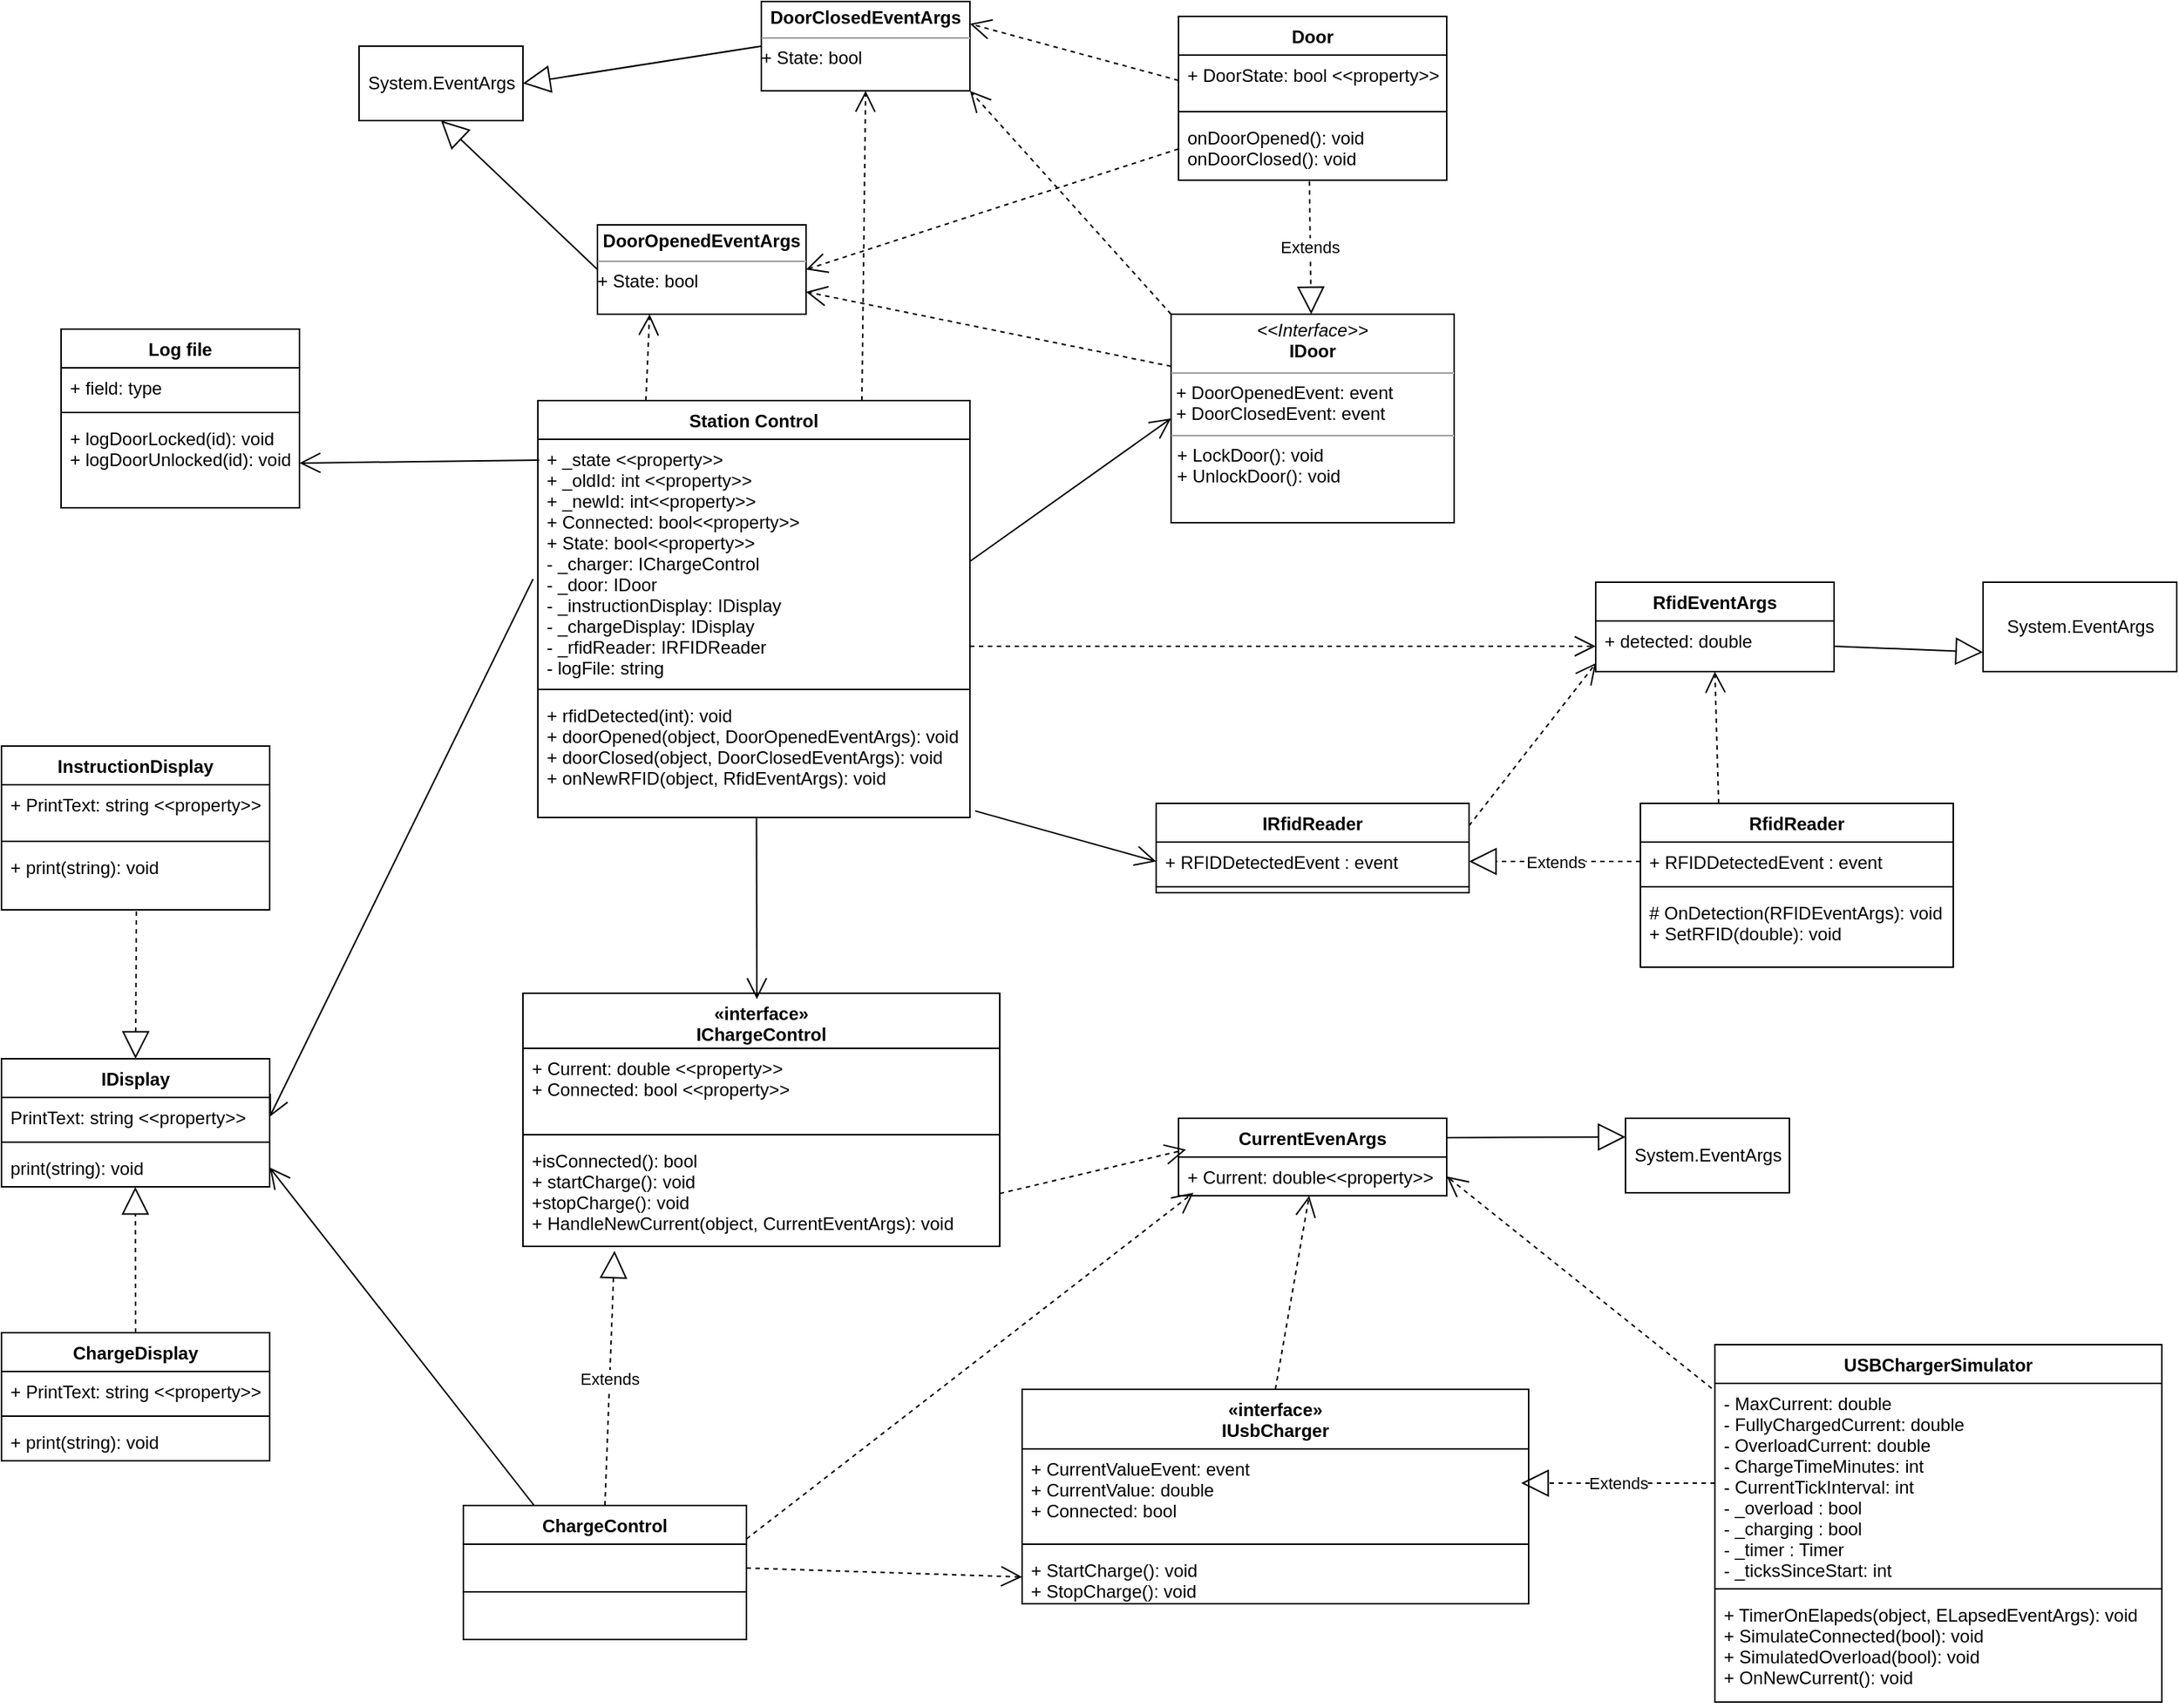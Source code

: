 <mxfile version="16.5.1" type="device"><diagram id="M8B4L-a6cHP2APJxVHDF" name="Side-1"><mxGraphModel dx="1713" dy="1231" grid="1" gridSize="10" guides="1" tooltips="1" connect="1" arrows="1" fold="1" page="1" pageScale="1" pageWidth="1200" pageHeight="1600" math="0" shadow="0"><root><mxCell id="0"/><mxCell id="1" parent="0"/><mxCell id="GhwjxGsXcL0qUjxKpyKz-1" value="InstructionDisplay" style="swimlane;fontStyle=1;align=center;verticalAlign=top;childLayout=stackLayout;horizontal=1;startSize=26;horizontalStack=0;resizeParent=1;resizeParentMax=0;resizeLast=0;collapsible=1;marginBottom=0;" parent="1" vertex="1"><mxGeometry x="80" y="500" width="180" height="110" as="geometry"/></mxCell><mxCell id="GhwjxGsXcL0qUjxKpyKz-2" value="+ PrintText: string &lt;&lt;property&gt;&gt;" style="text;strokeColor=none;fillColor=none;align=left;verticalAlign=top;spacingLeft=4;spacingRight=4;overflow=hidden;rotatable=0;points=[[0,0.5],[1,0.5]];portConstraint=eastwest;" parent="GhwjxGsXcL0qUjxKpyKz-1" vertex="1"><mxGeometry y="26" width="180" height="34" as="geometry"/></mxCell><mxCell id="GhwjxGsXcL0qUjxKpyKz-3" value="" style="line;strokeWidth=1;fillColor=none;align=left;verticalAlign=middle;spacingTop=-1;spacingLeft=3;spacingRight=3;rotatable=0;labelPosition=right;points=[];portConstraint=eastwest;" parent="GhwjxGsXcL0qUjxKpyKz-1" vertex="1"><mxGeometry y="60" width="180" height="8" as="geometry"/></mxCell><mxCell id="GhwjxGsXcL0qUjxKpyKz-4" value="+ print(string): void" style="text;strokeColor=none;fillColor=none;align=left;verticalAlign=top;spacingLeft=4;spacingRight=4;overflow=hidden;rotatable=0;points=[[0,0.5],[1,0.5]];portConstraint=eastwest;" parent="GhwjxGsXcL0qUjxKpyKz-1" vertex="1"><mxGeometry y="68" width="180" height="42" as="geometry"/></mxCell><mxCell id="GhwjxGsXcL0qUjxKpyKz-5" value="ChargeControl" style="swimlane;fontStyle=1;align=center;verticalAlign=top;childLayout=stackLayout;horizontal=1;startSize=26;horizontalStack=0;resizeParent=1;resizeParentMax=0;resizeLast=0;collapsible=1;marginBottom=0;" parent="1" vertex="1"><mxGeometry x="390" y="1010" width="190" height="90" as="geometry"/></mxCell><mxCell id="GhwjxGsXcL0qUjxKpyKz-7" value="" style="line;strokeWidth=1;fillColor=none;align=left;verticalAlign=middle;spacingTop=-1;spacingLeft=3;spacingRight=3;rotatable=0;labelPosition=right;points=[];portConstraint=eastwest;" parent="GhwjxGsXcL0qUjxKpyKz-5" vertex="1"><mxGeometry y="26" width="190" height="64" as="geometry"/></mxCell><mxCell id="GhwjxGsXcL0qUjxKpyKz-9" value="Station Control" style="swimlane;fontStyle=1;align=center;verticalAlign=top;childLayout=stackLayout;horizontal=1;startSize=26;horizontalStack=0;resizeParent=1;resizeParentMax=0;resizeLast=0;collapsible=1;marginBottom=0;" parent="1" vertex="1"><mxGeometry x="440" y="268" width="290" height="280" as="geometry"/></mxCell><mxCell id="GhwjxGsXcL0qUjxKpyKz-10" value="+ _state &lt;&lt;property&gt;&gt;&#10;+ _oldId: int &lt;&lt;property&gt;&gt;&#10;+ _newId: int&lt;&lt;property&gt;&gt;&#10;+ Connected: bool&lt;&lt;property&gt;&gt;&#10;+ State: bool&lt;&lt;property&gt;&gt;&#10;- _charger: IChargeControl&#10;- _door: IDoor&#10;- _instructionDisplay: IDisplay&#10;- _chargeDisplay: IDisplay&#10;- _rfidReader: IRFIDReader&#10;- logFile: string" style="text;strokeColor=none;fillColor=none;align=left;verticalAlign=top;spacingLeft=4;spacingRight=4;overflow=hidden;rotatable=0;points=[[0,0.5],[1,0.5]];portConstraint=eastwest;" parent="GhwjxGsXcL0qUjxKpyKz-9" vertex="1"><mxGeometry y="26" width="290" height="164" as="geometry"/></mxCell><mxCell id="GhwjxGsXcL0qUjxKpyKz-11" value="" style="line;strokeWidth=1;fillColor=none;align=left;verticalAlign=middle;spacingTop=-1;spacingLeft=3;spacingRight=3;rotatable=0;labelPosition=right;points=[];portConstraint=eastwest;" parent="GhwjxGsXcL0qUjxKpyKz-9" vertex="1"><mxGeometry y="190" width="290" height="8" as="geometry"/></mxCell><mxCell id="GhwjxGsXcL0qUjxKpyKz-12" value="+ rfidDetected(int): void&#10;+ doorOpened(object, DoorOpenedEventArgs): void&#10;+ doorClosed(object, DoorClosedEventArgs): void&#10;+ onNewRFID(object, RfidEventArgs): void&#10;" style="text;strokeColor=none;fillColor=none;align=left;verticalAlign=top;spacingLeft=4;spacingRight=4;overflow=hidden;rotatable=0;points=[[0,0.5],[1,0.5]];portConstraint=eastwest;" parent="GhwjxGsXcL0qUjxKpyKz-9" vertex="1"><mxGeometry y="198" width="290" height="82" as="geometry"/></mxCell><mxCell id="GhwjxGsXcL0qUjxKpyKz-21" value="Log file" style="swimlane;fontStyle=1;align=center;verticalAlign=top;childLayout=stackLayout;horizontal=1;startSize=26;horizontalStack=0;resizeParent=1;resizeParentMax=0;resizeLast=0;collapsible=1;marginBottom=0;" parent="1" vertex="1"><mxGeometry x="120" y="220" width="160" height="120" as="geometry"/></mxCell><mxCell id="GhwjxGsXcL0qUjxKpyKz-22" value="+ field: type" style="text;strokeColor=none;fillColor=none;align=left;verticalAlign=top;spacingLeft=4;spacingRight=4;overflow=hidden;rotatable=0;points=[[0,0.5],[1,0.5]];portConstraint=eastwest;" parent="GhwjxGsXcL0qUjxKpyKz-21" vertex="1"><mxGeometry y="26" width="160" height="26" as="geometry"/></mxCell><mxCell id="GhwjxGsXcL0qUjxKpyKz-23" value="" style="line;strokeWidth=1;fillColor=none;align=left;verticalAlign=middle;spacingTop=-1;spacingLeft=3;spacingRight=3;rotatable=0;labelPosition=right;points=[];portConstraint=eastwest;" parent="GhwjxGsXcL0qUjxKpyKz-21" vertex="1"><mxGeometry y="52" width="160" height="8" as="geometry"/></mxCell><mxCell id="GhwjxGsXcL0qUjxKpyKz-24" value="+ logDoorLocked(id): void&#10;+ logDoorUnlocked(id): void" style="text;strokeColor=none;fillColor=none;align=left;verticalAlign=top;spacingLeft=4;spacingRight=4;overflow=hidden;rotatable=0;points=[[0,0.5],[1,0.5]];portConstraint=eastwest;" parent="GhwjxGsXcL0qUjxKpyKz-21" vertex="1"><mxGeometry y="60" width="160" height="60" as="geometry"/></mxCell><mxCell id="GhwjxGsXcL0qUjxKpyKz-25" value="USBChargerSimulator" style="swimlane;fontStyle=1;align=center;verticalAlign=top;childLayout=stackLayout;horizontal=1;startSize=26;horizontalStack=0;resizeParent=1;resizeParentMax=0;resizeLast=0;collapsible=1;marginBottom=0;" parent="1" vertex="1"><mxGeometry x="1230" y="902" width="300" height="240" as="geometry"/></mxCell><mxCell id="GhwjxGsXcL0qUjxKpyKz-26" value="- MaxCurrent: double&#10;- FullyChargedCurrent: double&#10;- OverloadCurrent: double&#10;- ChargeTimeMinutes: int&#10;- CurrentTickInterval: int&#10;- _overload : bool&#10;- _charging : bool&#10;- _timer : Timer&#10;- _ticksSinceStart: int" style="text;strokeColor=none;fillColor=none;align=left;verticalAlign=top;spacingLeft=4;spacingRight=4;overflow=hidden;rotatable=0;points=[[0,0.5],[1,0.5]];portConstraint=eastwest;" parent="GhwjxGsXcL0qUjxKpyKz-25" vertex="1"><mxGeometry y="26" width="300" height="134" as="geometry"/></mxCell><mxCell id="GhwjxGsXcL0qUjxKpyKz-27" value="" style="line;strokeWidth=1;fillColor=none;align=left;verticalAlign=middle;spacingTop=-1;spacingLeft=3;spacingRight=3;rotatable=0;labelPosition=right;points=[];portConstraint=eastwest;" parent="GhwjxGsXcL0qUjxKpyKz-25" vertex="1"><mxGeometry y="160" width="300" height="8" as="geometry"/></mxCell><mxCell id="GhwjxGsXcL0qUjxKpyKz-28" value="+ TimerOnElapeds(object, ELapsedEventArgs): void&#10;+ SimulateConnected(bool): void&#10;+ SimulatedOverload(bool): void&#10;+ OnNewCurrent(): void" style="text;strokeColor=none;fillColor=none;align=left;verticalAlign=top;spacingLeft=4;spacingRight=4;overflow=hidden;rotatable=0;points=[[0,0.5],[1,0.5]];portConstraint=eastwest;" parent="GhwjxGsXcL0qUjxKpyKz-25" vertex="1"><mxGeometry y="168" width="300" height="72" as="geometry"/></mxCell><mxCell id="GhwjxGsXcL0qUjxKpyKz-32" value="Extends" style="endArrow=block;endSize=16;endFill=0;html=1;rounded=0;exitX=0;exitY=0.5;exitDx=0;exitDy=0;dashed=1;" parent="1" source="GhwjxGsXcL0qUjxKpyKz-26" edge="1"><mxGeometry width="160" relative="1" as="geometry"><mxPoint x="1170" y="670" as="sourcePoint"/><mxPoint x="1100" y="995" as="targetPoint"/></mxGeometry></mxCell><mxCell id="GhwjxGsXcL0qUjxKpyKz-33" value="Extends" style="endArrow=block;endSize=16;endFill=0;html=1;rounded=0;dashed=1;exitX=0.488;exitY=1.019;exitDx=0;exitDy=0;exitPerimeter=0;" parent="1" source="WpvBjVTXzfyL3AGCRuRO-4" target="pkkwGSRMm9zGCnk-xLgC-27" edge="1"><mxGeometry width="160" relative="1" as="geometry"><mxPoint x="890" y="160" as="sourcePoint"/><mxPoint x="890" y="230" as="targetPoint"/></mxGeometry></mxCell><mxCell id="GhwjxGsXcL0qUjxKpyKz-35" value="Extends" style="endArrow=block;endSize=16;endFill=0;html=1;rounded=0;exitX=0.5;exitY=0;exitDx=0;exitDy=0;dashed=1;entryX=0.192;entryY=1.042;entryDx=0;entryDy=0;entryPerimeter=0;" parent="1" source="GhwjxGsXcL0qUjxKpyKz-5" target="GhwjxGsXcL0qUjxKpyKz-69" edge="1"><mxGeometry width="160" relative="1" as="geometry"><mxPoint x="644.5" y="683" as="sourcePoint"/><mxPoint x="485" y="880" as="targetPoint"/></mxGeometry></mxCell><mxCell id="GhwjxGsXcL0qUjxKpyKz-36" value="RfidReader" style="swimlane;fontStyle=1;align=center;verticalAlign=top;childLayout=stackLayout;horizontal=1;startSize=26;horizontalStack=0;resizeParent=1;resizeParentMax=0;resizeLast=0;collapsible=1;marginBottom=0;" parent="1" vertex="1"><mxGeometry x="1180" y="538.5" width="210" height="110" as="geometry"/></mxCell><mxCell id="GhwjxGsXcL0qUjxKpyKz-37" value="+ RFIDDetectedEvent : event" style="text;strokeColor=none;fillColor=none;align=left;verticalAlign=top;spacingLeft=4;spacingRight=4;overflow=hidden;rotatable=0;points=[[0,0.5],[1,0.5]];portConstraint=eastwest;" parent="GhwjxGsXcL0qUjxKpyKz-36" vertex="1"><mxGeometry y="26" width="210" height="26" as="geometry"/></mxCell><mxCell id="GhwjxGsXcL0qUjxKpyKz-38" value="" style="line;strokeWidth=1;fillColor=none;align=left;verticalAlign=middle;spacingTop=-1;spacingLeft=3;spacingRight=3;rotatable=0;labelPosition=right;points=[];portConstraint=eastwest;" parent="GhwjxGsXcL0qUjxKpyKz-36" vertex="1"><mxGeometry y="52" width="210" height="8" as="geometry"/></mxCell><mxCell id="GhwjxGsXcL0qUjxKpyKz-39" value="# OnDetection(RFIDEventArgs): void&#10;+ SetRFID(double): void" style="text;strokeColor=none;fillColor=none;align=left;verticalAlign=top;spacingLeft=4;spacingRight=4;overflow=hidden;rotatable=0;points=[[0,0.5],[1,0.5]];portConstraint=eastwest;" parent="GhwjxGsXcL0qUjxKpyKz-36" vertex="1"><mxGeometry y="60" width="210" height="50" as="geometry"/></mxCell><mxCell id="GhwjxGsXcL0qUjxKpyKz-40" value="«interface»&#10;IUsbCharger" style="swimlane;fontStyle=1;align=center;verticalAlign=top;childLayout=stackLayout;horizontal=1;startSize=40;horizontalStack=0;resizeParent=1;resizeParentMax=0;resizeLast=0;collapsible=1;marginBottom=0;" parent="1" vertex="1"><mxGeometry x="765" y="932" width="340" height="144" as="geometry"/></mxCell><mxCell id="GhwjxGsXcL0qUjxKpyKz-41" value="+ CurrentValueEvent: event&#10;+ CurrentValue: double&#10;+ Connected: bool" style="text;strokeColor=none;fillColor=none;align=left;verticalAlign=top;spacingLeft=4;spacingRight=4;overflow=hidden;rotatable=0;points=[[0,0.5],[1,0.5]];portConstraint=eastwest;" parent="GhwjxGsXcL0qUjxKpyKz-40" vertex="1"><mxGeometry y="40" width="340" height="60" as="geometry"/></mxCell><mxCell id="GhwjxGsXcL0qUjxKpyKz-42" value="" style="line;strokeWidth=1;fillColor=none;align=left;verticalAlign=middle;spacingTop=-1;spacingLeft=3;spacingRight=3;rotatable=0;labelPosition=right;points=[];portConstraint=eastwest;" parent="GhwjxGsXcL0qUjxKpyKz-40" vertex="1"><mxGeometry y="100" width="340" height="8" as="geometry"/></mxCell><mxCell id="GhwjxGsXcL0qUjxKpyKz-43" value="+ StartCharge(): void&#10;+ StopCharge(): void" style="text;strokeColor=none;fillColor=none;align=left;verticalAlign=top;spacingLeft=4;spacingRight=4;overflow=hidden;rotatable=0;points=[[0,0.5],[1,0.5]];portConstraint=eastwest;" parent="GhwjxGsXcL0qUjxKpyKz-40" vertex="1"><mxGeometry y="108" width="340" height="36" as="geometry"/></mxCell><mxCell id="GhwjxGsXcL0qUjxKpyKz-50" value="System.EventArgs" style="html=1;" parent="1" vertex="1"><mxGeometry x="1170" y="750" width="110" height="50" as="geometry"/></mxCell><mxCell id="GhwjxGsXcL0qUjxKpyKz-51" value="CurrentEvenArgs" style="swimlane;fontStyle=1;align=center;verticalAlign=top;childLayout=stackLayout;horizontal=1;startSize=26;horizontalStack=0;resizeParent=1;resizeParentMax=0;resizeLast=0;collapsible=1;marginBottom=0;" parent="1" vertex="1"><mxGeometry x="870" y="750" width="180" height="52" as="geometry"/></mxCell><mxCell id="GhwjxGsXcL0qUjxKpyKz-52" value="+ Current: double&lt;&lt;property&gt;&gt;" style="text;strokeColor=none;fillColor=none;align=left;verticalAlign=top;spacingLeft=4;spacingRight=4;overflow=hidden;rotatable=0;points=[[0,0.5],[1,0.5]];portConstraint=eastwest;" parent="GhwjxGsXcL0qUjxKpyKz-51" vertex="1"><mxGeometry y="26" width="180" height="26" as="geometry"/></mxCell><mxCell id="GhwjxGsXcL0qUjxKpyKz-55" value="" style="endArrow=block;endSize=16;endFill=0;html=1;rounded=0;exitX=1;exitY=0.25;exitDx=0;exitDy=0;entryX=0;entryY=0.25;entryDx=0;entryDy=0;" parent="1" source="GhwjxGsXcL0qUjxKpyKz-51" target="GhwjxGsXcL0qUjxKpyKz-50" edge="1"><mxGeometry x="0.143" y="-19" width="160" relative="1" as="geometry"><mxPoint x="900" y="942" as="sourcePoint"/><mxPoint x="900" y="1032" as="targetPoint"/><mxPoint as="offset"/></mxGeometry></mxCell><mxCell id="GhwjxGsXcL0qUjxKpyKz-63" value="" style="endArrow=open;endSize=12;dashed=1;html=1;rounded=0;entryX=0;entryY=0.5;entryDx=0;entryDy=0;" parent="1" target="GhwjxGsXcL0qUjxKpyKz-43" edge="1"><mxGeometry width="160" relative="1" as="geometry"><mxPoint x="580" y="1052" as="sourcePoint"/><mxPoint x="770" y="1067" as="targetPoint"/></mxGeometry></mxCell><mxCell id="GhwjxGsXcL0qUjxKpyKz-66" value="«interface»&#10;IChargeControl" style="swimlane;fontStyle=1;align=center;verticalAlign=top;childLayout=stackLayout;horizontal=1;startSize=37;horizontalStack=0;resizeParent=1;resizeParentMax=0;resizeLast=0;collapsible=1;marginBottom=0;" parent="1" vertex="1"><mxGeometry x="430" y="666" width="320" height="170" as="geometry"/></mxCell><mxCell id="GhwjxGsXcL0qUjxKpyKz-67" value="+ Current: double &lt;&lt;property&gt;&gt;&#10;+ Connected: bool &lt;&lt;property&gt;&gt;" style="text;strokeColor=none;fillColor=none;align=left;verticalAlign=top;spacingLeft=4;spacingRight=4;overflow=hidden;rotatable=0;points=[[0,0.5],[1,0.5]];portConstraint=eastwest;" parent="GhwjxGsXcL0qUjxKpyKz-66" vertex="1"><mxGeometry y="37" width="320" height="54" as="geometry"/></mxCell><mxCell id="GhwjxGsXcL0qUjxKpyKz-68" value="" style="line;strokeWidth=1;fillColor=none;align=left;verticalAlign=middle;spacingTop=-1;spacingLeft=3;spacingRight=3;rotatable=0;labelPosition=right;points=[];portConstraint=eastwest;" parent="GhwjxGsXcL0qUjxKpyKz-66" vertex="1"><mxGeometry y="91" width="320" height="8" as="geometry"/></mxCell><mxCell id="GhwjxGsXcL0qUjxKpyKz-69" value="+isConnected(): bool&#10;+ startCharge(): void&#10;+stopCharge(): void&#10;+ HandleNewCurrent(object, CurrentEventArgs): void" style="text;strokeColor=none;fillColor=none;align=left;verticalAlign=top;spacingLeft=4;spacingRight=4;overflow=hidden;rotatable=0;points=[[0,0.5],[1,0.5]];portConstraint=eastwest;" parent="GhwjxGsXcL0qUjxKpyKz-66" vertex="1"><mxGeometry y="99" width="320" height="71" as="geometry"/></mxCell><mxCell id="WpvBjVTXzfyL3AGCRuRO-1" value="Door" style="swimlane;fontStyle=1;align=center;verticalAlign=top;childLayout=stackLayout;horizontal=1;startSize=26;horizontalStack=0;resizeParent=1;resizeParentMax=0;resizeLast=0;collapsible=1;marginBottom=0;" parent="1" vertex="1"><mxGeometry x="870" y="10" width="180" height="110" as="geometry"><mxRectangle x="810" width="60" height="26" as="alternateBounds"/></mxGeometry></mxCell><mxCell id="WpvBjVTXzfyL3AGCRuRO-2" value="+ DoorState: bool &lt;&lt;property&gt;&gt;" style="text;strokeColor=none;fillColor=none;align=left;verticalAlign=top;spacingLeft=4;spacingRight=4;overflow=hidden;rotatable=0;points=[[0,0.5],[1,0.5]];portConstraint=eastwest;" parent="WpvBjVTXzfyL3AGCRuRO-1" vertex="1"><mxGeometry y="26" width="180" height="34" as="geometry"/></mxCell><mxCell id="WpvBjVTXzfyL3AGCRuRO-3" value="" style="line;strokeWidth=1;fillColor=none;align=left;verticalAlign=middle;spacingTop=-1;spacingLeft=3;spacingRight=3;rotatable=0;labelPosition=right;points=[];portConstraint=eastwest;" parent="WpvBjVTXzfyL3AGCRuRO-1" vertex="1"><mxGeometry y="60" width="180" height="8" as="geometry"/></mxCell><mxCell id="WpvBjVTXzfyL3AGCRuRO-4" value="onDoorOpened(): void&#10;onDoorClosed(): void" style="text;strokeColor=none;fillColor=none;align=left;verticalAlign=top;spacingLeft=4;spacingRight=4;overflow=hidden;rotatable=0;points=[[0,0.5],[1,0.5]];portConstraint=eastwest;" parent="WpvBjVTXzfyL3AGCRuRO-1" vertex="1"><mxGeometry y="68" width="180" height="42" as="geometry"/></mxCell><mxCell id="WpvBjVTXzfyL3AGCRuRO-5" value="IDisplay" style="swimlane;fontStyle=1;align=center;verticalAlign=top;childLayout=stackLayout;horizontal=1;startSize=26;horizontalStack=0;resizeParent=1;resizeParentMax=0;resizeLast=0;collapsible=1;marginBottom=0;" parent="1" vertex="1"><mxGeometry x="80" y="710" width="180" height="86" as="geometry"/></mxCell><mxCell id="WpvBjVTXzfyL3AGCRuRO-6" value="PrintText: string &lt;&lt;property&gt;&gt;" style="text;strokeColor=none;fillColor=none;align=left;verticalAlign=top;spacingLeft=4;spacingRight=4;overflow=hidden;rotatable=0;points=[[0,0.5],[1,0.5]];portConstraint=eastwest;" parent="WpvBjVTXzfyL3AGCRuRO-5" vertex="1"><mxGeometry y="26" width="180" height="26" as="geometry"/></mxCell><mxCell id="WpvBjVTXzfyL3AGCRuRO-7" value="" style="line;strokeWidth=1;fillColor=none;align=left;verticalAlign=middle;spacingTop=-1;spacingLeft=3;spacingRight=3;rotatable=0;labelPosition=right;points=[];portConstraint=eastwest;" parent="WpvBjVTXzfyL3AGCRuRO-5" vertex="1"><mxGeometry y="52" width="180" height="8" as="geometry"/></mxCell><mxCell id="WpvBjVTXzfyL3AGCRuRO-8" value="print(string): void" style="text;strokeColor=none;fillColor=none;align=left;verticalAlign=top;spacingLeft=4;spacingRight=4;overflow=hidden;rotatable=0;points=[[0,0.5],[1,0.5]];portConstraint=eastwest;" parent="WpvBjVTXzfyL3AGCRuRO-5" vertex="1"><mxGeometry y="60" width="180" height="26" as="geometry"/></mxCell><mxCell id="WpvBjVTXzfyL3AGCRuRO-9" value="IRfidReader" style="swimlane;fontStyle=1;align=center;verticalAlign=top;childLayout=stackLayout;horizontal=1;startSize=26;horizontalStack=0;resizeParent=1;resizeParentMax=0;resizeLast=0;collapsible=1;marginBottom=0;" parent="1" vertex="1"><mxGeometry x="855" y="538.5" width="210" height="60" as="geometry"/></mxCell><mxCell id="WpvBjVTXzfyL3AGCRuRO-10" value="+ RFIDDetectedEvent : event" style="text;strokeColor=none;fillColor=none;align=left;verticalAlign=top;spacingLeft=4;spacingRight=4;overflow=hidden;rotatable=0;points=[[0,0.5],[1,0.5]];portConstraint=eastwest;" parent="WpvBjVTXzfyL3AGCRuRO-9" vertex="1"><mxGeometry y="26" width="210" height="26" as="geometry"/></mxCell><mxCell id="WpvBjVTXzfyL3AGCRuRO-11" value="" style="line;strokeWidth=1;fillColor=none;align=left;verticalAlign=middle;spacingTop=-1;spacingLeft=3;spacingRight=3;rotatable=0;labelPosition=right;points=[];portConstraint=eastwest;" parent="WpvBjVTXzfyL3AGCRuRO-9" vertex="1"><mxGeometry y="52" width="210" height="8" as="geometry"/></mxCell><mxCell id="WpvBjVTXzfyL3AGCRuRO-13" value="System.EventArgs" style="html=1;" parent="1" vertex="1"><mxGeometry x="320" y="30" width="110" height="50" as="geometry"/></mxCell><mxCell id="WpvBjVTXzfyL3AGCRuRO-17" value="" style="endArrow=block;endSize=16;endFill=0;html=1;rounded=0;entryX=0.5;entryY=1;entryDx=0;entryDy=0;exitX=0;exitY=0.5;exitDx=0;exitDy=0;" parent="1" source="pkkwGSRMm9zGCnk-xLgC-6" target="WpvBjVTXzfyL3AGCRuRO-13" edge="1"><mxGeometry x="0.143" y="-19" width="160" relative="1" as="geometry"><mxPoint x="570" y="-50" as="sourcePoint"/><mxPoint x="612.24" y="100" as="targetPoint"/><mxPoint as="offset"/></mxGeometry></mxCell><mxCell id="WpvBjVTXzfyL3AGCRuRO-22" value="" style="endArrow=open;endSize=12;dashed=1;html=1;rounded=0;entryX=1;entryY=0.5;entryDx=0;entryDy=0;exitX=0;exitY=0.5;exitDx=0;exitDy=0;" parent="1" source="WpvBjVTXzfyL3AGCRuRO-4" target="pkkwGSRMm9zGCnk-xLgC-6" edge="1"><mxGeometry width="160" relative="1" as="geometry"><mxPoint x="810" y="42" as="sourcePoint"/><mxPoint x="720" y="28" as="targetPoint"/></mxGeometry></mxCell><mxCell id="WpvBjVTXzfyL3AGCRuRO-23" value="System.EventArgs" style="html=1;" parent="1" vertex="1"><mxGeometry x="1410" y="390" width="130" height="60" as="geometry"/></mxCell><mxCell id="WpvBjVTXzfyL3AGCRuRO-24" value="" style="endArrow=block;endSize=16;endFill=0;html=1;rounded=0;exitX=1;exitY=0.5;exitDx=0;exitDy=0;" parent="1" source="WpvBjVTXzfyL3AGCRuRO-26" edge="1"><mxGeometry x="0.143" y="-19" width="160" relative="1" as="geometry"><mxPoint x="1350" y="367" as="sourcePoint"/><mxPoint x="1410" y="437" as="targetPoint"/><mxPoint as="offset"/></mxGeometry></mxCell><mxCell id="WpvBjVTXzfyL3AGCRuRO-25" value="RfidEventArgs" style="swimlane;fontStyle=1;align=center;verticalAlign=top;childLayout=stackLayout;horizontal=1;startSize=26;horizontalStack=0;resizeParent=1;resizeParentMax=0;resizeLast=0;collapsible=1;marginBottom=0;" parent="1" vertex="1"><mxGeometry x="1150" y="390" width="160" height="60" as="geometry"/></mxCell><mxCell id="WpvBjVTXzfyL3AGCRuRO-26" value="+ detected: double" style="text;strokeColor=none;fillColor=none;align=left;verticalAlign=top;spacingLeft=4;spacingRight=4;overflow=hidden;rotatable=0;points=[[0,0.5],[1,0.5]];portConstraint=eastwest;" parent="WpvBjVTXzfyL3AGCRuRO-25" vertex="1"><mxGeometry y="26" width="160" height="34" as="geometry"/></mxCell><mxCell id="WpvBjVTXzfyL3AGCRuRO-30" value="" style="endArrow=block;endSize=16;endFill=0;html=1;rounded=0;entryX=0.5;entryY=0;entryDx=0;entryDy=0;dashed=1;exitX=0.503;exitY=1.024;exitDx=0;exitDy=0;exitPerimeter=0;" parent="1" source="GhwjxGsXcL0qUjxKpyKz-4" target="WpvBjVTXzfyL3AGCRuRO-5" edge="1"><mxGeometry x="0.143" y="-19" width="160" relative="1" as="geometry"><mxPoint x="170" y="550" as="sourcePoint"/><mxPoint x="290" y="723" as="targetPoint"/><mxPoint as="offset"/></mxGeometry></mxCell><mxCell id="WpvBjVTXzfyL3AGCRuRO-31" value="" style="endArrow=open;endSize=12;html=1;rounded=0;exitX=-0.011;exitY=0.572;exitDx=0;exitDy=0;entryX=1;entryY=0.5;entryDx=0;entryDy=0;endFill=0;exitPerimeter=0;" parent="1" source="GhwjxGsXcL0qUjxKpyKz-10" target="WpvBjVTXzfyL3AGCRuRO-6" edge="1"><mxGeometry width="160" relative="1" as="geometry"><mxPoint x="700" y="720" as="sourcePoint"/><mxPoint x="900" y="720" as="targetPoint"/></mxGeometry></mxCell><mxCell id="WpvBjVTXzfyL3AGCRuRO-35" value="" style="endArrow=open;endSize=12;dashed=1;html=1;rounded=0;exitX=0.75;exitY=0;exitDx=0;exitDy=0;entryX=0.5;entryY=1;entryDx=0;entryDy=0;" parent="1" source="GhwjxGsXcL0qUjxKpyKz-9" target="pkkwGSRMm9zGCnk-xLgC-7" edge="1"><mxGeometry width="160" relative="1" as="geometry"><mxPoint x="835" y="408" as="sourcePoint"/><mxPoint x="560" y="160" as="targetPoint"/></mxGeometry></mxCell><mxCell id="WpvBjVTXzfyL3AGCRuRO-36" value="" style="endArrow=open;endSize=12;html=1;rounded=0;exitX=1;exitY=0.5;exitDx=0;exitDy=0;entryX=0;entryY=0.5;entryDx=0;entryDy=0;" parent="1" source="GhwjxGsXcL0qUjxKpyKz-10" edge="1" target="pkkwGSRMm9zGCnk-xLgC-27"><mxGeometry width="160" relative="1" as="geometry"><mxPoint x="585" y="286" as="sourcePoint"/><mxPoint x="810" y="259" as="targetPoint"/></mxGeometry></mxCell><mxCell id="WpvBjVTXzfyL3AGCRuRO-39" value="" style="endArrow=open;endSize=12;dashed=1;html=1;rounded=0;entryX=0;entryY=0.5;entryDx=0;entryDy=0;" parent="1" target="WpvBjVTXzfyL3AGCRuRO-26" edge="1"><mxGeometry width="160" relative="1" as="geometry"><mxPoint x="730" y="433" as="sourcePoint"/><mxPoint x="855" y="286.5" as="targetPoint"/></mxGeometry></mxCell><mxCell id="WpvBjVTXzfyL3AGCRuRO-46" value="Extends" style="endArrow=block;endSize=16;endFill=0;html=1;rounded=0;dashed=1;exitX=0;exitY=0.5;exitDx=0;exitDy=0;entryX=1;entryY=0.5;entryDx=0;entryDy=0;" parent="1" source="GhwjxGsXcL0qUjxKpyKz-37" target="WpvBjVTXzfyL3AGCRuRO-10" edge="1"><mxGeometry width="160" relative="1" as="geometry"><mxPoint x="1050" y="640" as="sourcePoint"/><mxPoint x="1050" y="540" as="targetPoint"/></mxGeometry></mxCell><mxCell id="WpvBjVTXzfyL3AGCRuRO-47" value="" style="endArrow=open;endSize=12;dashed=1;html=1;rounded=0;entryX=0.002;entryY=0.83;entryDx=0;entryDy=0;exitX=1;exitY=0.25;exitDx=0;exitDy=0;entryPerimeter=0;" parent="1" source="WpvBjVTXzfyL3AGCRuRO-9" target="WpvBjVTXzfyL3AGCRuRO-26" edge="1"><mxGeometry width="160" relative="1" as="geometry"><mxPoint x="950" y="539" as="sourcePoint"/><mxPoint x="1046" y="412.996" as="targetPoint"/></mxGeometry></mxCell><mxCell id="WpvBjVTXzfyL3AGCRuRO-48" value="" style="endArrow=open;endSize=12;dashed=1;html=1;rounded=0;exitX=0.25;exitY=0;exitDx=0;exitDy=0;entryX=0.5;entryY=1;entryDx=0;entryDy=0;" parent="1" source="GhwjxGsXcL0qUjxKpyKz-36" edge="1" target="WpvBjVTXzfyL3AGCRuRO-25"><mxGeometry width="160" relative="1" as="geometry"><mxPoint x="1040" y="637.5" as="sourcePoint"/><mxPoint x="1370" y="498.5" as="targetPoint"/></mxGeometry></mxCell><mxCell id="WpvBjVTXzfyL3AGCRuRO-49" value="" style="endArrow=open;endSize=12;html=1;rounded=0;exitX=0.506;exitY=1.008;exitDx=0;exitDy=0;endFill=0;exitPerimeter=0;" parent="1" source="GhwjxGsXcL0qUjxKpyKz-12" edge="1"><mxGeometry width="160" relative="1" as="geometry"><mxPoint x="560" y="578" as="sourcePoint"/><mxPoint x="587" y="670" as="targetPoint"/></mxGeometry></mxCell><mxCell id="WpvBjVTXzfyL3AGCRuRO-50" value="" style="endArrow=open;endSize=12;html=1;rounded=0;exitX=0.003;exitY=0.085;exitDx=0;exitDy=0;entryX=1;entryY=0.5;entryDx=0;entryDy=0;endFill=0;exitPerimeter=0;" parent="1" source="GhwjxGsXcL0qUjxKpyKz-10" target="GhwjxGsXcL0qUjxKpyKz-24" edge="1"><mxGeometry width="160" relative="1" as="geometry"><mxPoint x="450" y="393" as="sourcePoint"/><mxPoint x="290" y="401" as="targetPoint"/></mxGeometry></mxCell><mxCell id="WpvBjVTXzfyL3AGCRuRO-51" value="" style="endArrow=open;endSize=12;dashed=1;html=1;rounded=0;exitX=0.5;exitY=0;exitDx=0;exitDy=0;" parent="1" source="GhwjxGsXcL0qUjxKpyKz-40" target="GhwjxGsXcL0qUjxKpyKz-52" edge="1"><mxGeometry width="160" relative="1" as="geometry"><mxPoint x="910" y="980" as="sourcePoint"/><mxPoint x="935" y="740" as="targetPoint"/></mxGeometry></mxCell><mxCell id="WpvBjVTXzfyL3AGCRuRO-52" value="" style="endArrow=open;endSize=12;dashed=1;html=1;rounded=0;exitX=-0.007;exitY=0.025;exitDx=0;exitDy=0;entryX=1;entryY=0.5;entryDx=0;entryDy=0;exitPerimeter=0;" parent="1" source="GhwjxGsXcL0qUjxKpyKz-26" target="GhwjxGsXcL0qUjxKpyKz-52" edge="1"><mxGeometry width="160" relative="1" as="geometry"><mxPoint x="1130" y="776" as="sourcePoint"/><mxPoint x="1000" y="885" as="targetPoint"/></mxGeometry></mxCell><mxCell id="WpvBjVTXzfyL3AGCRuRO-53" value="" style="endArrow=open;endSize=12;dashed=1;html=1;rounded=0;exitX=1;exitY=0.5;exitDx=0;exitDy=0;entryX=0.028;entryY=-0.192;entryDx=0;entryDy=0;entryPerimeter=0;" parent="1" source="GhwjxGsXcL0qUjxKpyKz-69" target="GhwjxGsXcL0qUjxKpyKz-52" edge="1"><mxGeometry width="160" relative="1" as="geometry"><mxPoint x="1130" y="776" as="sourcePoint"/><mxPoint x="1000" y="885" as="targetPoint"/></mxGeometry></mxCell><mxCell id="WpvBjVTXzfyL3AGCRuRO-54" value="ChargeDisplay" style="swimlane;fontStyle=1;align=center;verticalAlign=top;childLayout=stackLayout;horizontal=1;startSize=26;horizontalStack=0;resizeParent=1;resizeParentMax=0;resizeLast=0;collapsible=1;marginBottom=0;" parent="1" vertex="1"><mxGeometry x="80" y="894" width="180" height="86" as="geometry"/></mxCell><mxCell id="WpvBjVTXzfyL3AGCRuRO-55" value="+ PrintText: string &lt;&lt;property&gt;&gt;" style="text;strokeColor=none;fillColor=none;align=left;verticalAlign=top;spacingLeft=4;spacingRight=4;overflow=hidden;rotatable=0;points=[[0,0.5],[1,0.5]];portConstraint=eastwest;" parent="WpvBjVTXzfyL3AGCRuRO-54" vertex="1"><mxGeometry y="26" width="180" height="26" as="geometry"/></mxCell><mxCell id="WpvBjVTXzfyL3AGCRuRO-56" value="" style="line;strokeWidth=1;fillColor=none;align=left;verticalAlign=middle;spacingTop=-1;spacingLeft=3;spacingRight=3;rotatable=0;labelPosition=right;points=[];portConstraint=eastwest;" parent="WpvBjVTXzfyL3AGCRuRO-54" vertex="1"><mxGeometry y="52" width="180" height="8" as="geometry"/></mxCell><mxCell id="WpvBjVTXzfyL3AGCRuRO-57" value="+ print(string): void" style="text;strokeColor=none;fillColor=none;align=left;verticalAlign=top;spacingLeft=4;spacingRight=4;overflow=hidden;rotatable=0;points=[[0,0.5],[1,0.5]];portConstraint=eastwest;" parent="WpvBjVTXzfyL3AGCRuRO-54" vertex="1"><mxGeometry y="60" width="180" height="26" as="geometry"/></mxCell><mxCell id="WpvBjVTXzfyL3AGCRuRO-58" value="" style="endArrow=block;endSize=16;endFill=0;html=1;rounded=0;dashed=1;exitX=0.5;exitY=0;exitDx=0;exitDy=0;entryX=0.499;entryY=1.006;entryDx=0;entryDy=0;entryPerimeter=0;" parent="1" source="WpvBjVTXzfyL3AGCRuRO-54" target="WpvBjVTXzfyL3AGCRuRO-8" edge="1"><mxGeometry x="0.143" y="-19" width="160" relative="1" as="geometry"><mxPoint x="180" y="560" as="sourcePoint"/><mxPoint x="170" y="730" as="targetPoint"/><mxPoint as="offset"/></mxGeometry></mxCell><mxCell id="pkkwGSRMm9zGCnk-xLgC-6" value="&lt;p style=&quot;margin: 0px ; margin-top: 4px ; text-align: center&quot;&gt;&lt;b&gt;DoorOpenedEventArgs&lt;/b&gt;&lt;/p&gt;&lt;hr size=&quot;1&quot;&gt;&lt;div style=&quot;height: 2px&quot;&gt;+ State: bool&lt;/div&gt;" style="verticalAlign=top;align=left;overflow=fill;fontSize=12;fontFamily=Helvetica;html=1;" parent="1" vertex="1"><mxGeometry x="480" y="150" width="140" height="60" as="geometry"/></mxCell><mxCell id="pkkwGSRMm9zGCnk-xLgC-15" value="" style="endArrow=open;endSize=12;dashed=1;html=1;rounded=0;exitX=0;exitY=0.25;exitDx=0;exitDy=0;entryX=1;entryY=0.75;entryDx=0;entryDy=0;" parent="1" target="pkkwGSRMm9zGCnk-xLgC-6" edge="1" source="pkkwGSRMm9zGCnk-xLgC-27"><mxGeometry width="160" relative="1" as="geometry"><mxPoint x="810" y="257" as="sourcePoint"/><mxPoint x="720" y="200" as="targetPoint"/></mxGeometry></mxCell><mxCell id="pkkwGSRMm9zGCnk-xLgC-16" value="" style="endArrow=open;endSize=12;dashed=1;html=1;rounded=0;exitX=0.25;exitY=0;exitDx=0;exitDy=0;entryX=0.25;entryY=1;entryDx=0;entryDy=0;" parent="1" source="GhwjxGsXcL0qUjxKpyKz-9" target="pkkwGSRMm9zGCnk-xLgC-6" edge="1"><mxGeometry width="160" relative="1" as="geometry"><mxPoint x="585" y="278" as="sourcePoint"/><mxPoint x="600" y="130" as="targetPoint"/><Array as="points"/></mxGeometry></mxCell><mxCell id="pkkwGSRMm9zGCnk-xLgC-17" value="" style="endArrow=open;endSize=12;dashed=1;html=1;rounded=0;entryX=1;entryY=0.25;entryDx=0;entryDy=0;exitX=0;exitY=0.5;exitDx=0;exitDy=0;" parent="1" source="WpvBjVTXzfyL3AGCRuRO-2" target="pkkwGSRMm9zGCnk-xLgC-7" edge="1"><mxGeometry width="160" relative="1" as="geometry"><mxPoint x="820" y="52" as="sourcePoint"/><mxPoint x="670" y="20" as="targetPoint"/></mxGeometry></mxCell><mxCell id="pkkwGSRMm9zGCnk-xLgC-18" value="" style="endArrow=block;endSize=16;endFill=0;html=1;rounded=0;entryX=1;entryY=0.5;entryDx=0;entryDy=0;exitX=0;exitY=0.5;exitDx=0;exitDy=0;" parent="1" source="pkkwGSRMm9zGCnk-xLgC-7" target="WpvBjVTXzfyL3AGCRuRO-13" edge="1"><mxGeometry x="0.143" y="-19" width="160" relative="1" as="geometry"><mxPoint x="600" y="-10" as="sourcePoint"/><mxPoint x="590" y="-70" as="targetPoint"/><mxPoint as="offset"/><Array as="points"/></mxGeometry></mxCell><mxCell id="pkkwGSRMm9zGCnk-xLgC-27" value="&lt;p style=&quot;margin: 0px ; margin-top: 4px ; text-align: center&quot;&gt;&lt;i&gt;&amp;lt;&amp;lt;Interface&amp;gt;&amp;gt;&lt;/i&gt;&lt;br&gt;&lt;b&gt;IDoor&lt;/b&gt;&lt;/p&gt;&lt;hr size=&quot;1&quot;&gt;&amp;nbsp;+ DoorOpenedEvent: event&lt;br&gt;&amp;nbsp;+ DoorClosedEvent: event&lt;br&gt;&lt;hr size=&quot;1&quot;&gt;&lt;p style=&quot;margin: 0px ; margin-left: 4px&quot;&gt;+ LockDoor(): void&lt;br&gt;+ UnlockDoor(): void&lt;/p&gt;" style="verticalAlign=top;align=left;overflow=fill;fontSize=12;fontFamily=Helvetica;html=1;" parent="1" vertex="1"><mxGeometry x="865" y="210" width="190" height="140" as="geometry"/></mxCell><mxCell id="J_XuVO2gpCT0DQaEjhDM-1" value="" style="endArrow=open;endSize=12;dashed=1;html=1;rounded=0;exitX=1;exitY=0.25;exitDx=0;exitDy=0;" edge="1" parent="1" source="GhwjxGsXcL0qUjxKpyKz-5"><mxGeometry width="160" relative="1" as="geometry"><mxPoint x="620" y="1040" as="sourcePoint"/><mxPoint x="880" y="800" as="targetPoint"/></mxGeometry></mxCell><mxCell id="J_XuVO2gpCT0DQaEjhDM-3" value="" style="endArrow=open;endSize=12;html=1;rounded=0;exitX=0.25;exitY=0;exitDx=0;exitDy=0;endFill=0;entryX=1;entryY=0.5;entryDx=0;entryDy=0;" edge="1" parent="1" source="GhwjxGsXcL0qUjxKpyKz-5" target="WpvBjVTXzfyL3AGCRuRO-8"><mxGeometry width="160" relative="1" as="geometry"><mxPoint x="520" y="676" as="sourcePoint"/><mxPoint x="260" y="440" as="targetPoint"/></mxGeometry></mxCell><mxCell id="pkkwGSRMm9zGCnk-xLgC-7" value="&lt;p style=&quot;margin: 0px ; margin-top: 4px ; text-align: center&quot;&gt;&lt;b&gt;DoorClosedEventArgs&lt;/b&gt;&lt;/p&gt;&lt;hr size=&quot;1&quot;&gt;&lt;div style=&quot;height: 2px&quot;&gt;+ State: bool&lt;/div&gt;" style="verticalAlign=top;align=left;overflow=fill;fontSize=12;fontFamily=Helvetica;html=1;" parent="1" vertex="1"><mxGeometry x="590" width="140" height="60" as="geometry"/></mxCell><mxCell id="J_XuVO2gpCT0DQaEjhDM-5" value="" style="endArrow=open;endSize=12;dashed=1;html=1;rounded=0;exitX=0;exitY=0;exitDx=0;exitDy=0;entryX=1;entryY=1;entryDx=0;entryDy=0;" edge="1" parent="1" source="pkkwGSRMm9zGCnk-xLgC-27" target="pkkwGSRMm9zGCnk-xLgC-7"><mxGeometry width="160" relative="1" as="geometry"><mxPoint x="875" y="255" as="sourcePoint"/><mxPoint x="555" y="170" as="targetPoint"/></mxGeometry></mxCell><mxCell id="J_XuVO2gpCT0DQaEjhDM-7" value="" style="endArrow=open;endSize=12;html=1;rounded=0;exitX=1.012;exitY=0.946;exitDx=0;exitDy=0;entryX=0;entryY=0.5;entryDx=0;entryDy=0;exitPerimeter=0;" edge="1" parent="1" source="GhwjxGsXcL0qUjxKpyKz-12" target="WpvBjVTXzfyL3AGCRuRO-10"><mxGeometry width="160" relative="1" as="geometry"><mxPoint x="740" y="386.0" as="sourcePoint"/><mxPoint x="875" y="290" as="targetPoint"/></mxGeometry></mxCell></root></mxGraphModel></diagram></mxfile>